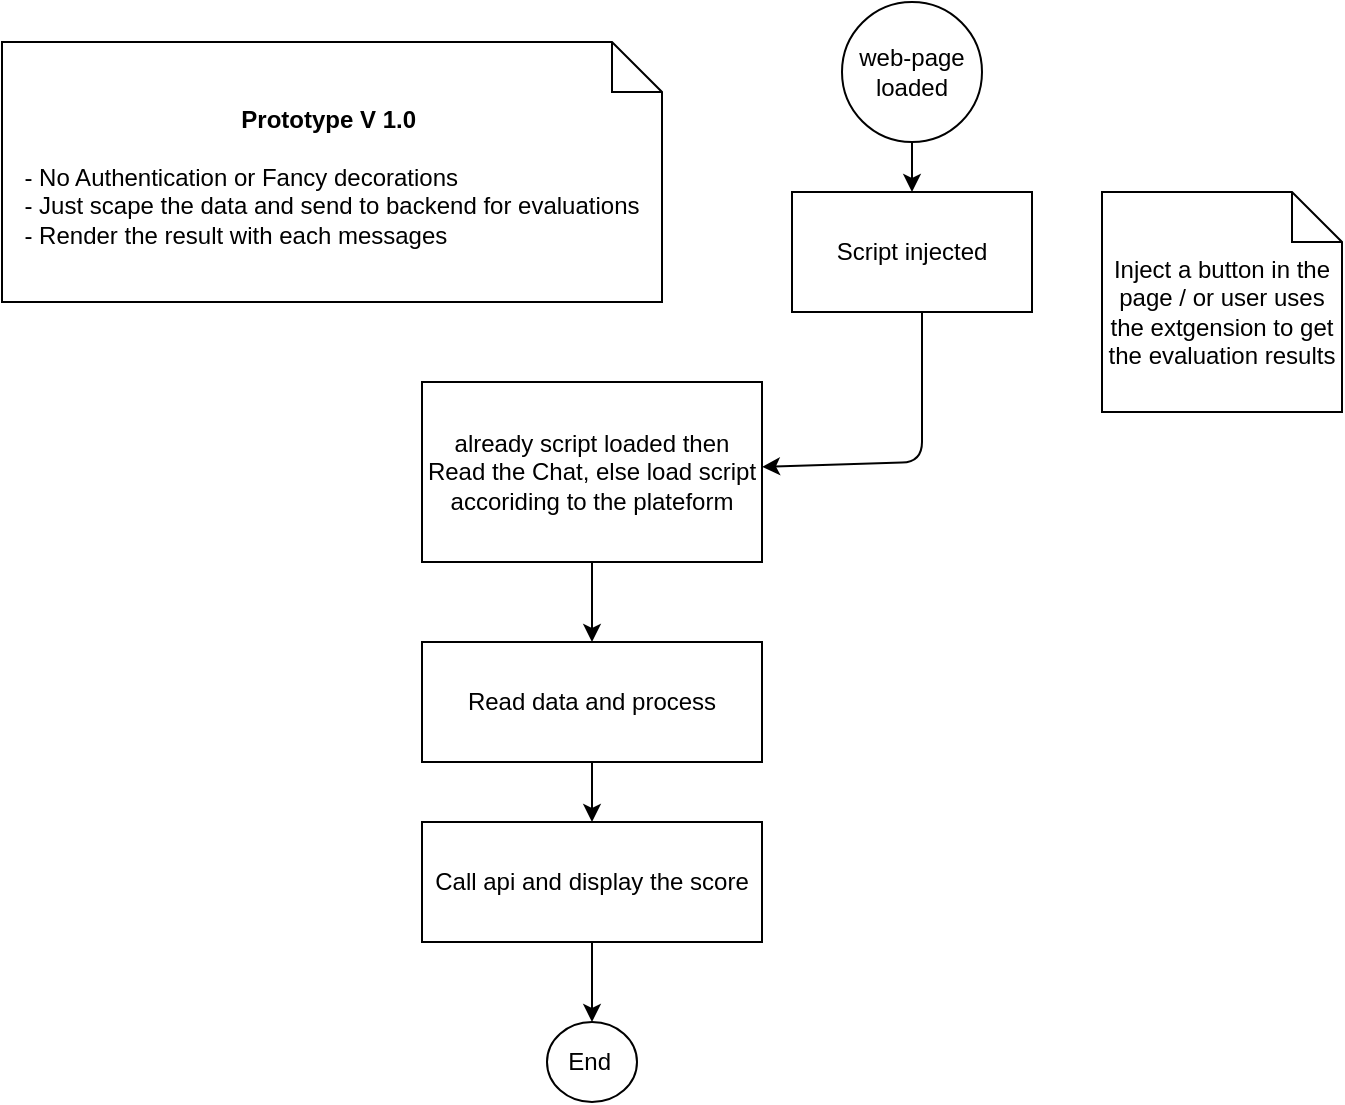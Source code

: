 <mxfile>
    <diagram id="3geoAJh7CWFBMQIM8VwL" name="Page-1">
        <mxGraphModel dx="776" dy="488" grid="1" gridSize="10" guides="1" tooltips="1" connect="1" arrows="1" fold="1" page="1" pageScale="1" pageWidth="850" pageHeight="1100" math="0" shadow="0">
            <root>
                <mxCell id="0"/>
                <mxCell id="1" parent="0"/>
                <mxCell id="5" style="edgeStyle=none;html=1;exitX=0.5;exitY=1;exitDx=0;exitDy=0;" edge="1" parent="1" source="2" target="3">
                    <mxGeometry relative="1" as="geometry"/>
                </mxCell>
                <mxCell id="2" value="web-page loaded" style="ellipse;whiteSpace=wrap;html=1;aspect=fixed;" vertex="1" parent="1">
                    <mxGeometry x="460" y="50" width="70" height="70" as="geometry"/>
                </mxCell>
                <mxCell id="8" value="" style="edgeStyle=none;html=1;" edge="1" parent="1" target="7">
                    <mxGeometry relative="1" as="geometry">
                        <mxPoint x="500" y="200" as="sourcePoint"/>
                        <Array as="points">
                            <mxPoint x="500" y="280"/>
                        </Array>
                    </mxGeometry>
                </mxCell>
                <mxCell id="3" value="Script injected" style="rounded=0;whiteSpace=wrap;html=1;" vertex="1" parent="1">
                    <mxGeometry x="435" y="145" width="120" height="60" as="geometry"/>
                </mxCell>
                <mxCell id="6" value="Inject a button in the page / or user uses the extgension to get the evaluation results" style="shape=note2;boundedLbl=1;whiteSpace=wrap;html=1;size=25;verticalAlign=top;align=center;" vertex="1" parent="1">
                    <mxGeometry x="590" y="145" width="120" height="110" as="geometry"/>
                </mxCell>
                <mxCell id="11" value="" style="edgeStyle=none;html=1;" edge="1" parent="1" source="7" target="10">
                    <mxGeometry relative="1" as="geometry"/>
                </mxCell>
                <mxCell id="7" value="already script loaded then Read the Chat, else load script accoriding to the plateform" style="whiteSpace=wrap;html=1;rounded=0;" vertex="1" parent="1">
                    <mxGeometry x="250" y="240" width="170" height="90" as="geometry"/>
                </mxCell>
                <mxCell id="9" value="&lt;b&gt;Prototype V 1.0&amp;nbsp;&lt;br&gt;&lt;br&gt;&lt;/b&gt;&lt;div style=&quot;text-align: left;&quot;&gt;&lt;span style=&quot;background-color: initial;&quot;&gt;- No Authentication or Fancy decorations&lt;/span&gt;&lt;/div&gt;&lt;div style=&quot;text-align: left;&quot;&gt;&lt;span style=&quot;background-color: initial;&quot;&gt;- Just scape the data and send to backend for evaluations&lt;/span&gt;&lt;/div&gt;&lt;div style=&quot;text-align: left;&quot;&gt;&lt;span style=&quot;background-color: initial;&quot;&gt;- Render the result with each messages&lt;/span&gt;&lt;/div&gt;" style="shape=note2;boundedLbl=1;whiteSpace=wrap;html=1;size=25;verticalAlign=top;align=center;" vertex="1" parent="1">
                    <mxGeometry x="40" y="70" width="330" height="130" as="geometry"/>
                </mxCell>
                <mxCell id="15" value="" style="edgeStyle=none;html=1;" edge="1" parent="1" source="10" target="14">
                    <mxGeometry relative="1" as="geometry"/>
                </mxCell>
                <mxCell id="10" value="Read data and process" style="whiteSpace=wrap;html=1;rounded=0;" vertex="1" parent="1">
                    <mxGeometry x="250" y="370" width="170" height="60" as="geometry"/>
                </mxCell>
                <mxCell id="17" value="" style="edgeStyle=none;html=1;" edge="1" parent="1" source="14" target="16">
                    <mxGeometry relative="1" as="geometry"/>
                </mxCell>
                <mxCell id="14" value="Call api and display the score" style="whiteSpace=wrap;html=1;rounded=0;" vertex="1" parent="1">
                    <mxGeometry x="250" y="460" width="170" height="60" as="geometry"/>
                </mxCell>
                <mxCell id="16" value="End&amp;nbsp;" style="ellipse;whiteSpace=wrap;html=1;rounded=0;" vertex="1" parent="1">
                    <mxGeometry x="312.5" y="560" width="45" height="40" as="geometry"/>
                </mxCell>
            </root>
        </mxGraphModel>
    </diagram>
</mxfile>